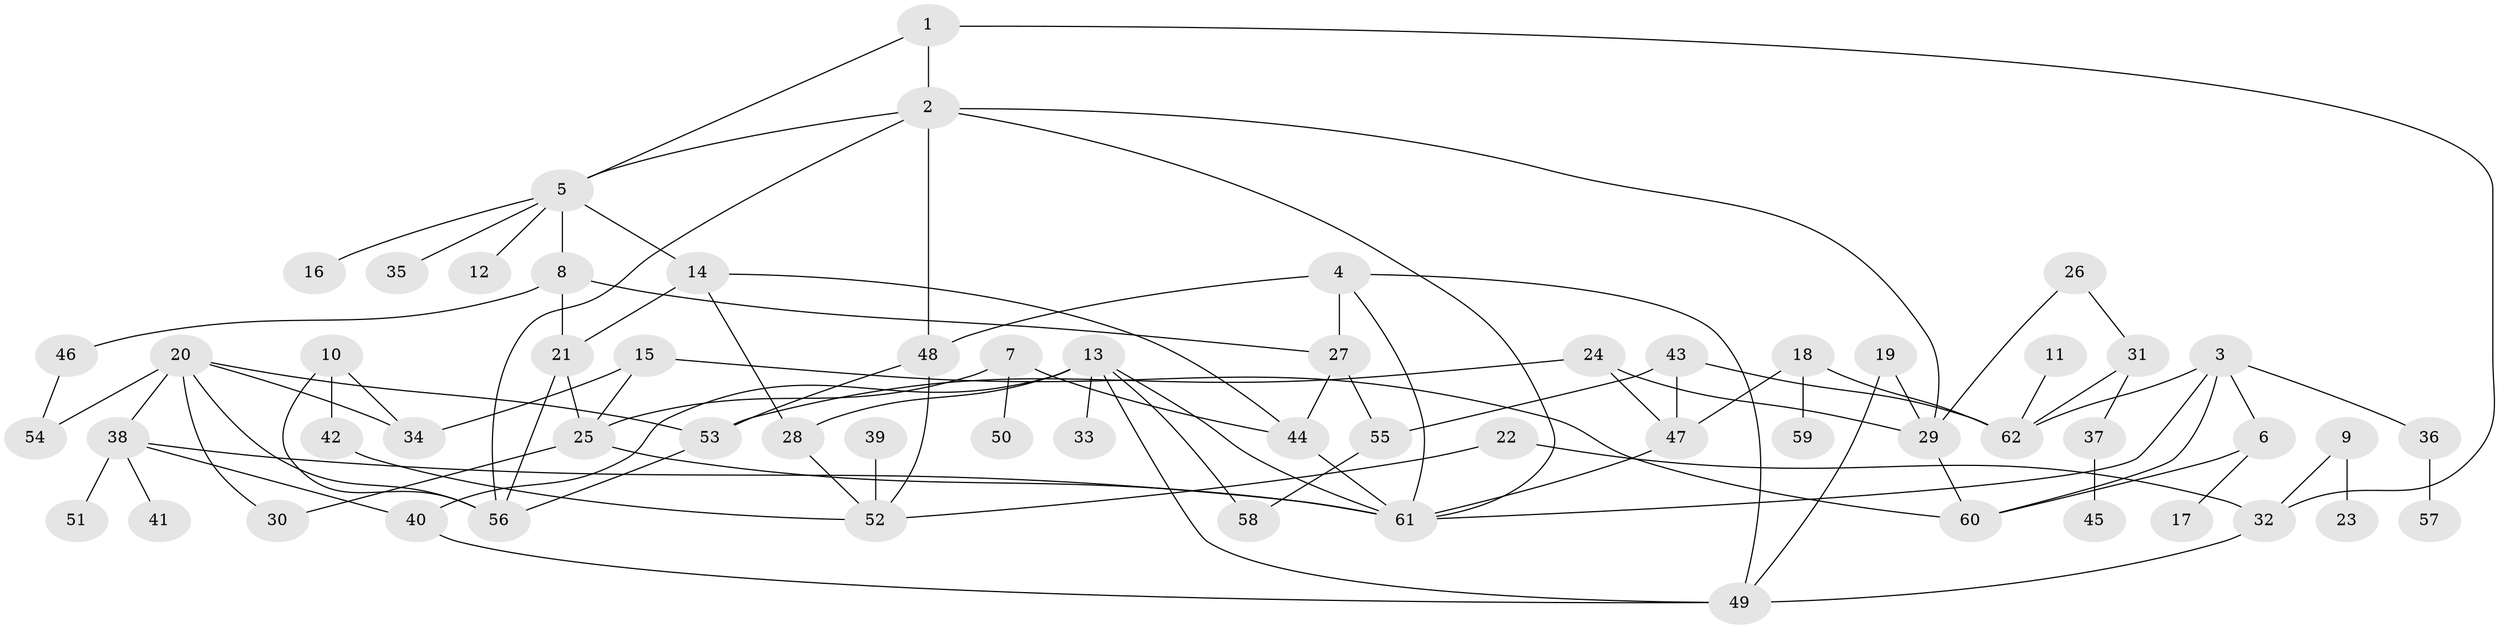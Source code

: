 // original degree distribution, {3: 0.2159090909090909, 6: 0.06818181818181818, 8: 0.011363636363636364, 5: 0.045454545454545456, 4: 0.125, 2: 0.2727272727272727, 7: 0.022727272727272728, 1: 0.23863636363636365}
// Generated by graph-tools (version 1.1) at 2025/36/03/04/25 23:36:06]
// undirected, 62 vertices, 96 edges
graph export_dot {
  node [color=gray90,style=filled];
  1;
  2;
  3;
  4;
  5;
  6;
  7;
  8;
  9;
  10;
  11;
  12;
  13;
  14;
  15;
  16;
  17;
  18;
  19;
  20;
  21;
  22;
  23;
  24;
  25;
  26;
  27;
  28;
  29;
  30;
  31;
  32;
  33;
  34;
  35;
  36;
  37;
  38;
  39;
  40;
  41;
  42;
  43;
  44;
  45;
  46;
  47;
  48;
  49;
  50;
  51;
  52;
  53;
  54;
  55;
  56;
  57;
  58;
  59;
  60;
  61;
  62;
  1 -- 2 [weight=1.0];
  1 -- 5 [weight=1.0];
  1 -- 32 [weight=1.0];
  2 -- 5 [weight=1.0];
  2 -- 29 [weight=1.0];
  2 -- 48 [weight=1.0];
  2 -- 56 [weight=1.0];
  2 -- 61 [weight=1.0];
  3 -- 6 [weight=1.0];
  3 -- 36 [weight=1.0];
  3 -- 60 [weight=1.0];
  3 -- 61 [weight=1.0];
  3 -- 62 [weight=1.0];
  4 -- 27 [weight=2.0];
  4 -- 48 [weight=1.0];
  4 -- 49 [weight=1.0];
  4 -- 61 [weight=1.0];
  5 -- 8 [weight=1.0];
  5 -- 12 [weight=1.0];
  5 -- 14 [weight=1.0];
  5 -- 16 [weight=1.0];
  5 -- 35 [weight=1.0];
  6 -- 17 [weight=1.0];
  6 -- 60 [weight=1.0];
  7 -- 25 [weight=1.0];
  7 -- 44 [weight=1.0];
  7 -- 50 [weight=1.0];
  8 -- 21 [weight=1.0];
  8 -- 27 [weight=1.0];
  8 -- 46 [weight=1.0];
  9 -- 23 [weight=1.0];
  9 -- 32 [weight=1.0];
  10 -- 34 [weight=1.0];
  10 -- 42 [weight=1.0];
  10 -- 56 [weight=1.0];
  11 -- 62 [weight=1.0];
  13 -- 28 [weight=1.0];
  13 -- 33 [weight=1.0];
  13 -- 40 [weight=1.0];
  13 -- 49 [weight=1.0];
  13 -- 58 [weight=1.0];
  13 -- 61 [weight=1.0];
  14 -- 21 [weight=1.0];
  14 -- 28 [weight=1.0];
  14 -- 44 [weight=1.0];
  15 -- 25 [weight=1.0];
  15 -- 34 [weight=1.0];
  15 -- 60 [weight=1.0];
  18 -- 47 [weight=1.0];
  18 -- 59 [weight=1.0];
  18 -- 62 [weight=1.0];
  19 -- 29 [weight=1.0];
  19 -- 49 [weight=1.0];
  20 -- 30 [weight=1.0];
  20 -- 34 [weight=1.0];
  20 -- 38 [weight=2.0];
  20 -- 53 [weight=1.0];
  20 -- 54 [weight=1.0];
  20 -- 56 [weight=1.0];
  21 -- 25 [weight=1.0];
  21 -- 56 [weight=1.0];
  22 -- 32 [weight=1.0];
  22 -- 52 [weight=1.0];
  24 -- 29 [weight=1.0];
  24 -- 47 [weight=1.0];
  24 -- 53 [weight=1.0];
  25 -- 30 [weight=1.0];
  25 -- 61 [weight=1.0];
  26 -- 29 [weight=1.0];
  26 -- 31 [weight=1.0];
  27 -- 44 [weight=1.0];
  27 -- 55 [weight=1.0];
  28 -- 52 [weight=1.0];
  29 -- 60 [weight=1.0];
  31 -- 37 [weight=1.0];
  31 -- 62 [weight=1.0];
  32 -- 49 [weight=1.0];
  36 -- 57 [weight=1.0];
  37 -- 45 [weight=1.0];
  38 -- 40 [weight=1.0];
  38 -- 41 [weight=1.0];
  38 -- 51 [weight=1.0];
  38 -- 61 [weight=1.0];
  39 -- 52 [weight=1.0];
  40 -- 49 [weight=1.0];
  42 -- 52 [weight=1.0];
  43 -- 47 [weight=1.0];
  43 -- 55 [weight=1.0];
  43 -- 62 [weight=1.0];
  44 -- 61 [weight=1.0];
  46 -- 54 [weight=1.0];
  47 -- 61 [weight=1.0];
  48 -- 52 [weight=1.0];
  48 -- 53 [weight=1.0];
  53 -- 56 [weight=1.0];
  55 -- 58 [weight=1.0];
}
